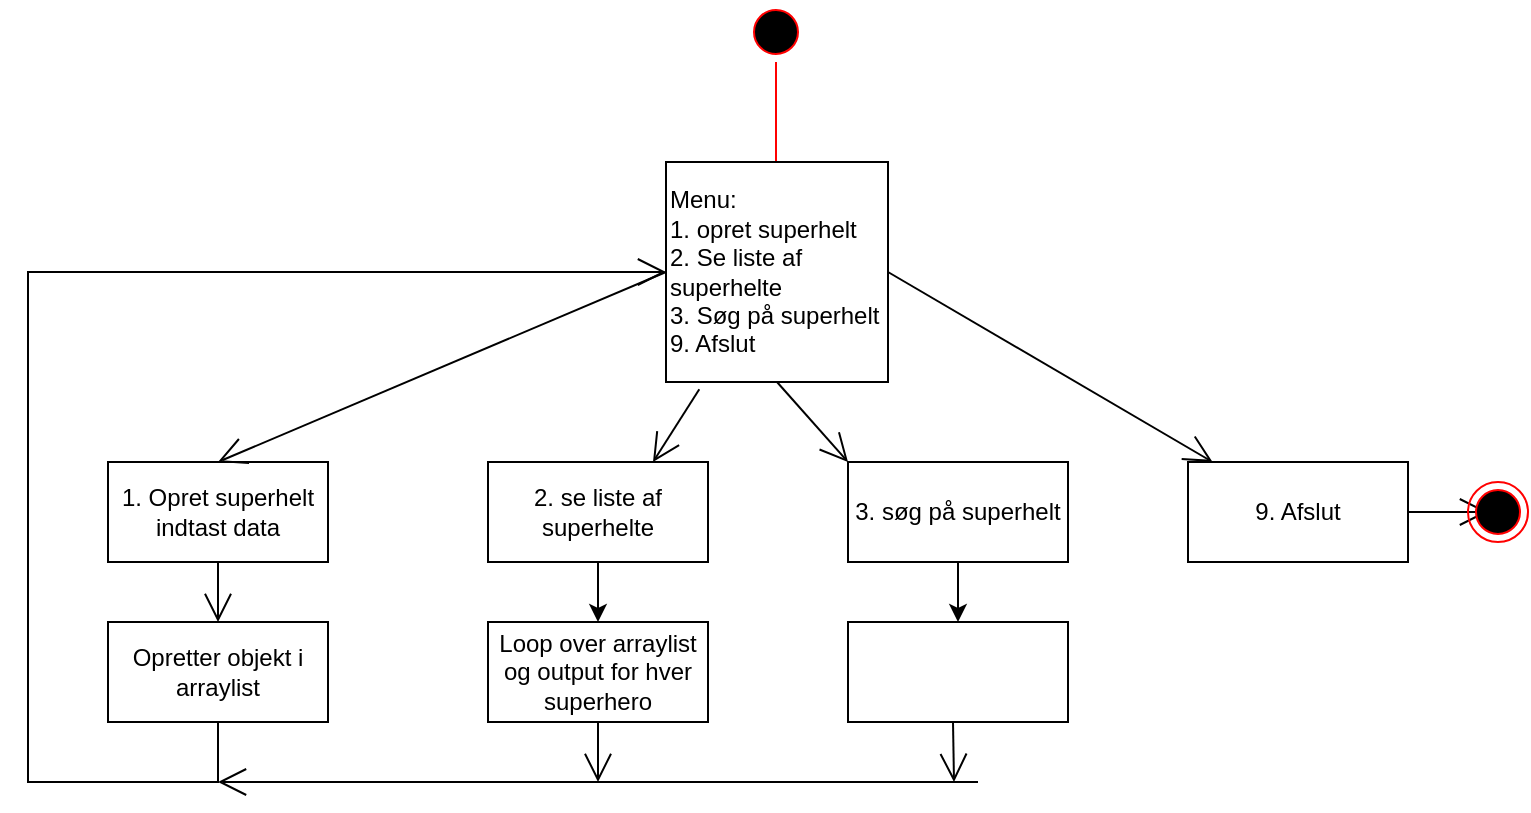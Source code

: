 <mxfile version="21.7.2" type="device">
  <diagram name="Side-1" id="067NejESvnxkTkzrY-86">
    <mxGraphModel dx="1050" dy="534" grid="1" gridSize="10" guides="1" tooltips="1" connect="1" arrows="1" fold="1" page="1" pageScale="1" pageWidth="827" pageHeight="1169" math="0" shadow="0">
      <root>
        <mxCell id="0" />
        <mxCell id="1" parent="0" />
        <mxCell id="ys0QlyvZeqBC5nofGaba-1" value="" style="ellipse;html=1;shape=startState;fillColor=#000000;strokeColor=#ff0000;" vertex="1" parent="1">
          <mxGeometry x="399" y="10" width="30" height="30" as="geometry" />
        </mxCell>
        <mxCell id="ys0QlyvZeqBC5nofGaba-2" value="" style="edgeStyle=orthogonalEdgeStyle;html=1;verticalAlign=bottom;endArrow=open;endSize=8;strokeColor=#ff0000;rounded=0;" edge="1" source="ys0QlyvZeqBC5nofGaba-1" parent="1">
          <mxGeometry relative="1" as="geometry">
            <mxPoint x="414" y="100" as="targetPoint" />
          </mxGeometry>
        </mxCell>
        <mxCell id="ys0QlyvZeqBC5nofGaba-4" value="Menu:&amp;nbsp;&lt;br&gt;1. opret superhelt&lt;br&gt;2. Se liste af superhelte&lt;br&gt;3. Søg på superhelt&lt;br&gt;9. Afslut" style="html=1;whiteSpace=wrap;align=left;" vertex="1" parent="1">
          <mxGeometry x="359" y="90" width="111" height="110" as="geometry" />
        </mxCell>
        <mxCell id="ys0QlyvZeqBC5nofGaba-5" value="1. Opret superhelt&lt;br&gt;indtast data" style="html=1;whiteSpace=wrap;" vertex="1" parent="1">
          <mxGeometry x="80" y="240" width="110" height="50" as="geometry" />
        </mxCell>
        <mxCell id="ys0QlyvZeqBC5nofGaba-19" value="" style="edgeStyle=orthogonalEdgeStyle;rounded=0;orthogonalLoop=1;jettySize=auto;html=1;" edge="1" parent="1" source="ys0QlyvZeqBC5nofGaba-6" target="ys0QlyvZeqBC5nofGaba-18">
          <mxGeometry relative="1" as="geometry" />
        </mxCell>
        <mxCell id="ys0QlyvZeqBC5nofGaba-6" value="2. se liste af superhelte" style="html=1;whiteSpace=wrap;" vertex="1" parent="1">
          <mxGeometry x="270" y="240" width="110" height="50" as="geometry" />
        </mxCell>
        <mxCell id="ys0QlyvZeqBC5nofGaba-21" value="" style="edgeStyle=orthogonalEdgeStyle;rounded=0;orthogonalLoop=1;jettySize=auto;html=1;" edge="1" parent="1" source="ys0QlyvZeqBC5nofGaba-7" target="ys0QlyvZeqBC5nofGaba-20">
          <mxGeometry relative="1" as="geometry" />
        </mxCell>
        <mxCell id="ys0QlyvZeqBC5nofGaba-7" value="3. søg på superhelt" style="html=1;whiteSpace=wrap;" vertex="1" parent="1">
          <mxGeometry x="450" y="240" width="110" height="50" as="geometry" />
        </mxCell>
        <mxCell id="ys0QlyvZeqBC5nofGaba-8" value="9. Afslut" style="html=1;whiteSpace=wrap;" vertex="1" parent="1">
          <mxGeometry x="620" y="240" width="110" height="50" as="geometry" />
        </mxCell>
        <mxCell id="ys0QlyvZeqBC5nofGaba-9" value="" style="endArrow=open;endFill=1;endSize=12;html=1;rounded=0;exitX=0.5;exitY=1;exitDx=0;exitDy=0;entryX=0;entryY=0;entryDx=0;entryDy=0;" edge="1" parent="1" source="ys0QlyvZeqBC5nofGaba-4" target="ys0QlyvZeqBC5nofGaba-7">
          <mxGeometry width="160" relative="1" as="geometry">
            <mxPoint x="330" y="270" as="sourcePoint" />
            <mxPoint x="490" y="270" as="targetPoint" />
          </mxGeometry>
        </mxCell>
        <mxCell id="ys0QlyvZeqBC5nofGaba-11" value="" style="endArrow=open;endFill=1;endSize=12;html=1;rounded=0;exitX=1;exitY=0.5;exitDx=0;exitDy=0;" edge="1" parent="1" source="ys0QlyvZeqBC5nofGaba-4" target="ys0QlyvZeqBC5nofGaba-8">
          <mxGeometry width="160" relative="1" as="geometry">
            <mxPoint x="330" y="270" as="sourcePoint" />
            <mxPoint x="490" y="270" as="targetPoint" />
          </mxGeometry>
        </mxCell>
        <mxCell id="ys0QlyvZeqBC5nofGaba-12" value="" style="endArrow=open;endFill=1;endSize=12;html=1;rounded=0;exitX=0.15;exitY=1.033;exitDx=0;exitDy=0;exitPerimeter=0;entryX=0.75;entryY=0;entryDx=0;entryDy=0;" edge="1" parent="1" source="ys0QlyvZeqBC5nofGaba-4" target="ys0QlyvZeqBC5nofGaba-6">
          <mxGeometry width="160" relative="1" as="geometry">
            <mxPoint x="330" y="270" as="sourcePoint" />
            <mxPoint x="490" y="270" as="targetPoint" />
          </mxGeometry>
        </mxCell>
        <mxCell id="ys0QlyvZeqBC5nofGaba-13" value="" style="endArrow=open;endFill=1;endSize=12;html=1;rounded=0;exitX=0;exitY=0.5;exitDx=0;exitDy=0;entryX=0.5;entryY=0;entryDx=0;entryDy=0;" edge="1" parent="1" source="ys0QlyvZeqBC5nofGaba-4" target="ys0QlyvZeqBC5nofGaba-5">
          <mxGeometry width="160" relative="1" as="geometry">
            <mxPoint x="330" y="270" as="sourcePoint" />
            <mxPoint x="490" y="270" as="targetPoint" />
          </mxGeometry>
        </mxCell>
        <mxCell id="ys0QlyvZeqBC5nofGaba-14" value="" style="endArrow=open;endFill=1;endSize=12;html=1;rounded=0;exitX=1;exitY=0.5;exitDx=0;exitDy=0;" edge="1" parent="1" source="ys0QlyvZeqBC5nofGaba-8">
          <mxGeometry width="160" relative="1" as="geometry">
            <mxPoint x="330" y="270" as="sourcePoint" />
            <mxPoint x="770" y="265" as="targetPoint" />
          </mxGeometry>
        </mxCell>
        <mxCell id="ys0QlyvZeqBC5nofGaba-15" value="" style="ellipse;html=1;shape=endState;fillColor=#000000;strokeColor=#ff0000;" vertex="1" parent="1">
          <mxGeometry x="760" y="250" width="30" height="30" as="geometry" />
        </mxCell>
        <mxCell id="ys0QlyvZeqBC5nofGaba-16" value="Opretter objekt i arraylist" style="html=1;whiteSpace=wrap;" vertex="1" parent="1">
          <mxGeometry x="80" y="320" width="110" height="50" as="geometry" />
        </mxCell>
        <mxCell id="ys0QlyvZeqBC5nofGaba-17" value="" style="endArrow=open;endFill=1;endSize=12;html=1;rounded=0;exitX=0.5;exitY=1;exitDx=0;exitDy=0;" edge="1" parent="1" source="ys0QlyvZeqBC5nofGaba-5" target="ys0QlyvZeqBC5nofGaba-16">
          <mxGeometry width="160" relative="1" as="geometry">
            <mxPoint x="330" y="270" as="sourcePoint" />
            <mxPoint x="490" y="270" as="targetPoint" />
          </mxGeometry>
        </mxCell>
        <mxCell id="ys0QlyvZeqBC5nofGaba-18" value="Loop over arraylist og output for hver superhero" style="html=1;whiteSpace=wrap;" vertex="1" parent="1">
          <mxGeometry x="270" y="320" width="110" height="50" as="geometry" />
        </mxCell>
        <mxCell id="ys0QlyvZeqBC5nofGaba-20" value="" style="html=1;whiteSpace=wrap;" vertex="1" parent="1">
          <mxGeometry x="450" y="320" width="110" height="50" as="geometry" />
        </mxCell>
        <mxCell id="ys0QlyvZeqBC5nofGaba-22" value="" style="endArrow=open;endFill=1;endSize=12;html=1;rounded=0;exitX=0.5;exitY=1;exitDx=0;exitDy=0;entryX=0;entryY=0.5;entryDx=0;entryDy=0;edgeStyle=orthogonalEdgeStyle;" edge="1" parent="1" source="ys0QlyvZeqBC5nofGaba-16" target="ys0QlyvZeqBC5nofGaba-4">
          <mxGeometry width="160" relative="1" as="geometry">
            <mxPoint x="330" y="270" as="sourcePoint" />
            <mxPoint x="490" y="270" as="targetPoint" />
            <Array as="points">
              <mxPoint x="135" y="400" />
              <mxPoint x="40" y="400" />
              <mxPoint x="40" y="145" />
            </Array>
          </mxGeometry>
        </mxCell>
        <mxCell id="ys0QlyvZeqBC5nofGaba-23" value="" style="endArrow=open;endFill=1;endSize=12;html=1;rounded=0;elbow=vertical;" edge="1" parent="1">
          <mxGeometry width="160" relative="1" as="geometry">
            <mxPoint x="515" y="400" as="sourcePoint" />
            <mxPoint x="135" y="400" as="targetPoint" />
          </mxGeometry>
        </mxCell>
        <mxCell id="ys0QlyvZeqBC5nofGaba-26" value="" style="endArrow=open;endFill=1;endSize=12;html=1;rounded=0;exitX=0.5;exitY=1;exitDx=0;exitDy=0;" edge="1" parent="1" source="ys0QlyvZeqBC5nofGaba-18">
          <mxGeometry width="160" relative="1" as="geometry">
            <mxPoint x="330" y="300" as="sourcePoint" />
            <mxPoint x="325" y="400" as="targetPoint" />
          </mxGeometry>
        </mxCell>
        <mxCell id="ys0QlyvZeqBC5nofGaba-27" value="" style="endArrow=open;endFill=1;endSize=12;html=1;rounded=0;exitX=0.5;exitY=1;exitDx=0;exitDy=0;" edge="1" parent="1">
          <mxGeometry width="160" relative="1" as="geometry">
            <mxPoint x="502.5" y="370" as="sourcePoint" />
            <mxPoint x="503" y="400" as="targetPoint" />
          </mxGeometry>
        </mxCell>
      </root>
    </mxGraphModel>
  </diagram>
</mxfile>
